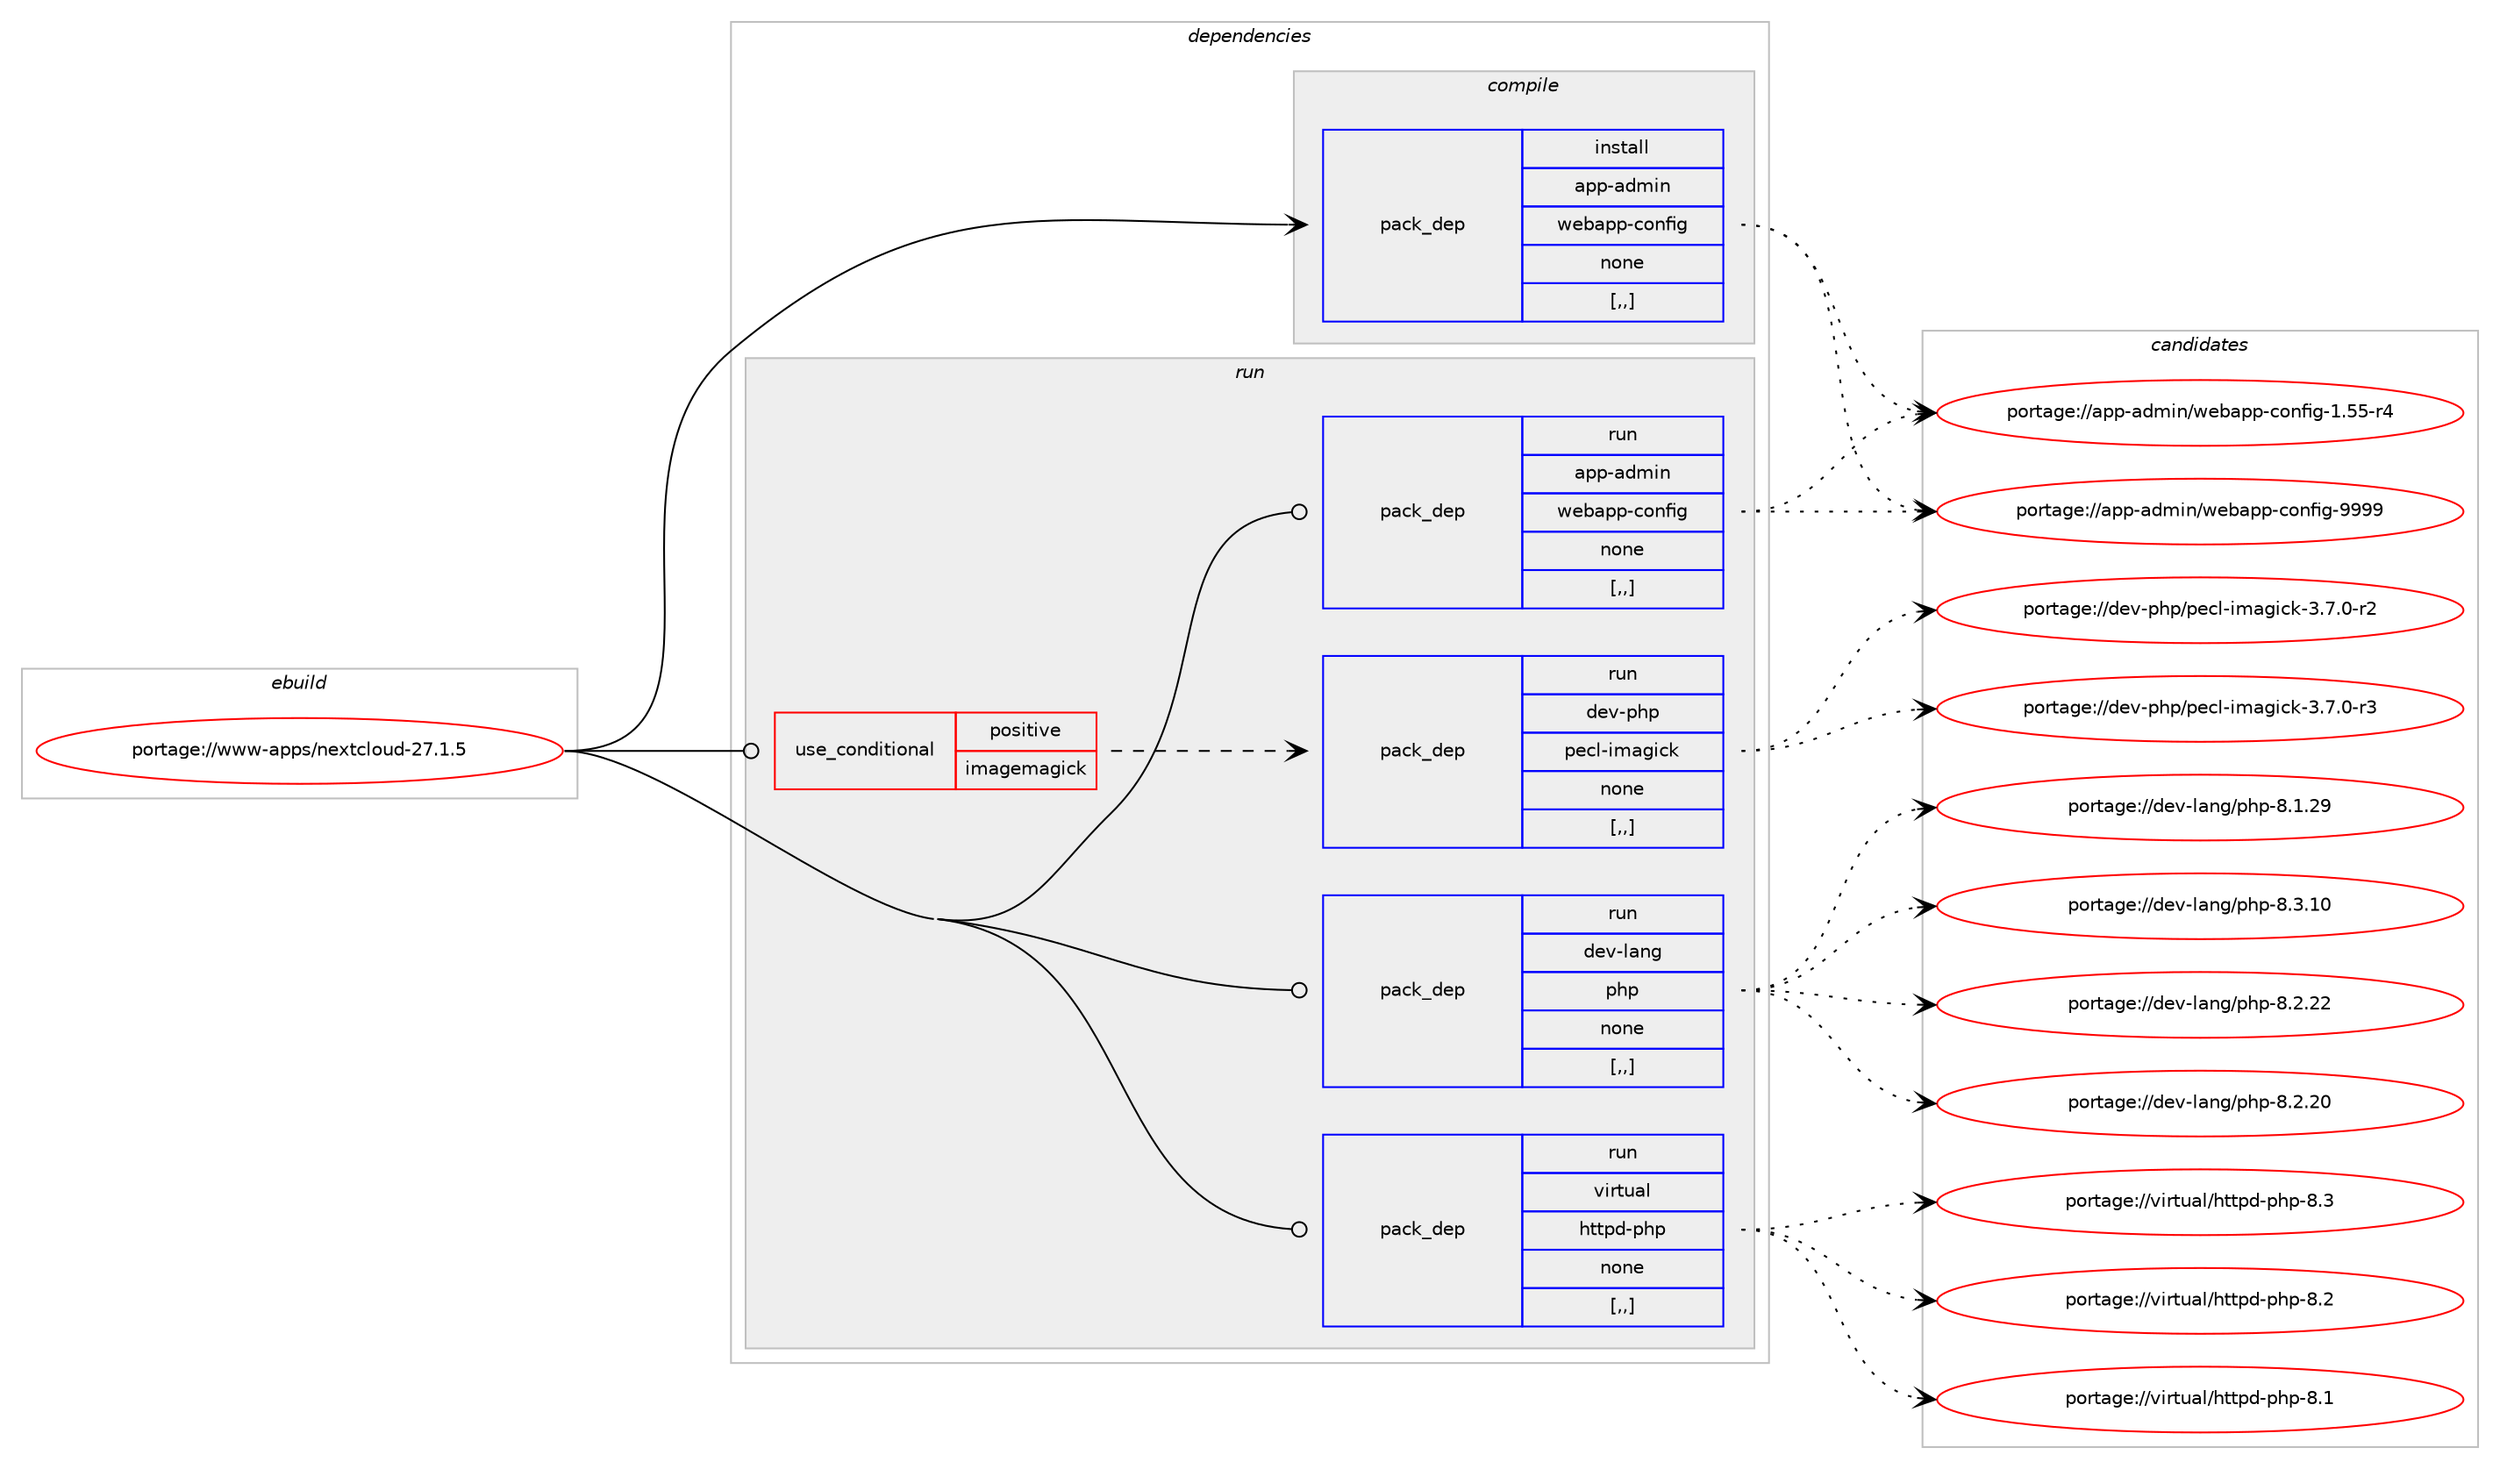digraph prolog {

# *************
# Graph options
# *************

newrank=true;
concentrate=true;
compound=true;
graph [rankdir=LR,fontname=Helvetica,fontsize=10,ranksep=1.5];#, ranksep=2.5, nodesep=0.2];
edge  [arrowhead=vee];
node  [fontname=Helvetica,fontsize=10];

# **********
# The ebuild
# **********

subgraph cluster_leftcol {
color=gray;
label=<<i>ebuild</i>>;
id [label="portage://www-apps/nextcloud-27.1.5", color=red, width=4, href="../www-apps/nextcloud-27.1.5.svg"];
}

# ****************
# The dependencies
# ****************

subgraph cluster_midcol {
color=gray;
label=<<i>dependencies</i>>;
subgraph cluster_compile {
fillcolor="#eeeeee";
style=filled;
label=<<i>compile</i>>;
subgraph pack1572 {
dependency1987 [label=<<TABLE BORDER="0" CELLBORDER="1" CELLSPACING="0" CELLPADDING="4" WIDTH="220"><TR><TD ROWSPAN="6" CELLPADDING="30">pack_dep</TD></TR><TR><TD WIDTH="110">install</TD></TR><TR><TD>app-admin</TD></TR><TR><TD>webapp-config</TD></TR><TR><TD>none</TD></TR><TR><TD>[,,]</TD></TR></TABLE>>, shape=none, color=blue];
}
id:e -> dependency1987:w [weight=20,style="solid",arrowhead="vee"];
}
subgraph cluster_compileandrun {
fillcolor="#eeeeee";
style=filled;
label=<<i>compile and run</i>>;
}
subgraph cluster_run {
fillcolor="#eeeeee";
style=filled;
label=<<i>run</i>>;
subgraph cond325 {
dependency1988 [label=<<TABLE BORDER="0" CELLBORDER="1" CELLSPACING="0" CELLPADDING="4"><TR><TD ROWSPAN="3" CELLPADDING="10">use_conditional</TD></TR><TR><TD>positive</TD></TR><TR><TD>imagemagick</TD></TR></TABLE>>, shape=none, color=red];
subgraph pack1573 {
dependency1989 [label=<<TABLE BORDER="0" CELLBORDER="1" CELLSPACING="0" CELLPADDING="4" WIDTH="220"><TR><TD ROWSPAN="6" CELLPADDING="30">pack_dep</TD></TR><TR><TD WIDTH="110">run</TD></TR><TR><TD>dev-php</TD></TR><TR><TD>pecl-imagick</TD></TR><TR><TD>none</TD></TR><TR><TD>[,,]</TD></TR></TABLE>>, shape=none, color=blue];
}
dependency1988:e -> dependency1989:w [weight=20,style="dashed",arrowhead="vee"];
}
id:e -> dependency1988:w [weight=20,style="solid",arrowhead="odot"];
subgraph pack1574 {
dependency1990 [label=<<TABLE BORDER="0" CELLBORDER="1" CELLSPACING="0" CELLPADDING="4" WIDTH="220"><TR><TD ROWSPAN="6" CELLPADDING="30">pack_dep</TD></TR><TR><TD WIDTH="110">run</TD></TR><TR><TD>app-admin</TD></TR><TR><TD>webapp-config</TD></TR><TR><TD>none</TD></TR><TR><TD>[,,]</TD></TR></TABLE>>, shape=none, color=blue];
}
id:e -> dependency1990:w [weight=20,style="solid",arrowhead="odot"];
subgraph pack1575 {
dependency1991 [label=<<TABLE BORDER="0" CELLBORDER="1" CELLSPACING="0" CELLPADDING="4" WIDTH="220"><TR><TD ROWSPAN="6" CELLPADDING="30">pack_dep</TD></TR><TR><TD WIDTH="110">run</TD></TR><TR><TD>dev-lang</TD></TR><TR><TD>php</TD></TR><TR><TD>none</TD></TR><TR><TD>[,,]</TD></TR></TABLE>>, shape=none, color=blue];
}
id:e -> dependency1991:w [weight=20,style="solid",arrowhead="odot"];
subgraph pack1576 {
dependency1992 [label=<<TABLE BORDER="0" CELLBORDER="1" CELLSPACING="0" CELLPADDING="4" WIDTH="220"><TR><TD ROWSPAN="6" CELLPADDING="30">pack_dep</TD></TR><TR><TD WIDTH="110">run</TD></TR><TR><TD>virtual</TD></TR><TR><TD>httpd-php</TD></TR><TR><TD>none</TD></TR><TR><TD>[,,]</TD></TR></TABLE>>, shape=none, color=blue];
}
id:e -> dependency1992:w [weight=20,style="solid",arrowhead="odot"];
}
}

# **************
# The candidates
# **************

subgraph cluster_choices {
rank=same;
color=gray;
label=<<i>candidates</i>>;

subgraph choice1572 {
color=black;
nodesep=1;
choice97112112459710010910511047119101989711211245991111101021051034557575757 [label="portage://app-admin/webapp-config-9999", color=red, width=4,href="../app-admin/webapp-config-9999.svg"];
choice971121124597100109105110471191019897112112459911111010210510345494653534511452 [label="portage://app-admin/webapp-config-1.55-r4", color=red, width=4,href="../app-admin/webapp-config-1.55-r4.svg"];
dependency1987:e -> choice97112112459710010910511047119101989711211245991111101021051034557575757:w [style=dotted,weight="100"];
dependency1987:e -> choice971121124597100109105110471191019897112112459911111010210510345494653534511452:w [style=dotted,weight="100"];
}
subgraph choice1573 {
color=black;
nodesep=1;
choice1001011184511210411247112101991084510510997103105991074551465546484511451 [label="portage://dev-php/pecl-imagick-3.7.0-r3", color=red, width=4,href="../dev-php/pecl-imagick-3.7.0-r3.svg"];
choice1001011184511210411247112101991084510510997103105991074551465546484511450 [label="portage://dev-php/pecl-imagick-3.7.0-r2", color=red, width=4,href="../dev-php/pecl-imagick-3.7.0-r2.svg"];
dependency1989:e -> choice1001011184511210411247112101991084510510997103105991074551465546484511451:w [style=dotted,weight="100"];
dependency1989:e -> choice1001011184511210411247112101991084510510997103105991074551465546484511450:w [style=dotted,weight="100"];
}
subgraph choice1574 {
color=black;
nodesep=1;
choice97112112459710010910511047119101989711211245991111101021051034557575757 [label="portage://app-admin/webapp-config-9999", color=red, width=4,href="../app-admin/webapp-config-9999.svg"];
choice971121124597100109105110471191019897112112459911111010210510345494653534511452 [label="portage://app-admin/webapp-config-1.55-r4", color=red, width=4,href="../app-admin/webapp-config-1.55-r4.svg"];
dependency1990:e -> choice97112112459710010910511047119101989711211245991111101021051034557575757:w [style=dotted,weight="100"];
dependency1990:e -> choice971121124597100109105110471191019897112112459911111010210510345494653534511452:w [style=dotted,weight="100"];
}
subgraph choice1575 {
color=black;
nodesep=1;
choice10010111845108971101034711210411245564651464948 [label="portage://dev-lang/php-8.3.10", color=red, width=4,href="../dev-lang/php-8.3.10.svg"];
choice10010111845108971101034711210411245564650465050 [label="portage://dev-lang/php-8.2.22", color=red, width=4,href="../dev-lang/php-8.2.22.svg"];
choice10010111845108971101034711210411245564650465048 [label="portage://dev-lang/php-8.2.20", color=red, width=4,href="../dev-lang/php-8.2.20.svg"];
choice10010111845108971101034711210411245564649465057 [label="portage://dev-lang/php-8.1.29", color=red, width=4,href="../dev-lang/php-8.1.29.svg"];
dependency1991:e -> choice10010111845108971101034711210411245564651464948:w [style=dotted,weight="100"];
dependency1991:e -> choice10010111845108971101034711210411245564650465050:w [style=dotted,weight="100"];
dependency1991:e -> choice10010111845108971101034711210411245564650465048:w [style=dotted,weight="100"];
dependency1991:e -> choice10010111845108971101034711210411245564649465057:w [style=dotted,weight="100"];
}
subgraph choice1576 {
color=black;
nodesep=1;
choice11810511411611797108471041161161121004511210411245564651 [label="portage://virtual/httpd-php-8.3", color=red, width=4,href="../virtual/httpd-php-8.3.svg"];
choice11810511411611797108471041161161121004511210411245564650 [label="portage://virtual/httpd-php-8.2", color=red, width=4,href="../virtual/httpd-php-8.2.svg"];
choice11810511411611797108471041161161121004511210411245564649 [label="portage://virtual/httpd-php-8.1", color=red, width=4,href="../virtual/httpd-php-8.1.svg"];
dependency1992:e -> choice11810511411611797108471041161161121004511210411245564651:w [style=dotted,weight="100"];
dependency1992:e -> choice11810511411611797108471041161161121004511210411245564650:w [style=dotted,weight="100"];
dependency1992:e -> choice11810511411611797108471041161161121004511210411245564649:w [style=dotted,weight="100"];
}
}

}
